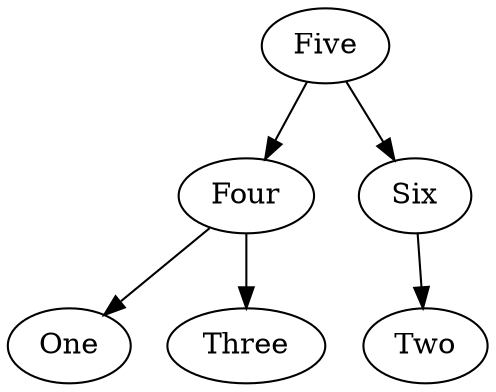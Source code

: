 digraph G {
    Five -> Four;
    Five -> Six;
    Four -> One;
    Four -> Three;
    Six -> Two;
}

